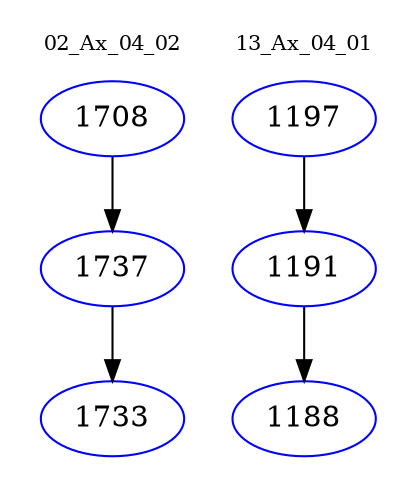 digraph{
subgraph cluster_0 {
color = white
label = "02_Ax_04_02";
fontsize=10;
T0_1708 [label="1708", color="blue"]
T0_1708 -> T0_1737 [color="black"]
T0_1737 [label="1737", color="blue"]
T0_1737 -> T0_1733 [color="black"]
T0_1733 [label="1733", color="blue"]
}
subgraph cluster_1 {
color = white
label = "13_Ax_04_01";
fontsize=10;
T1_1197 [label="1197", color="blue"]
T1_1197 -> T1_1191 [color="black"]
T1_1191 [label="1191", color="blue"]
T1_1191 -> T1_1188 [color="black"]
T1_1188 [label="1188", color="blue"]
}
}
